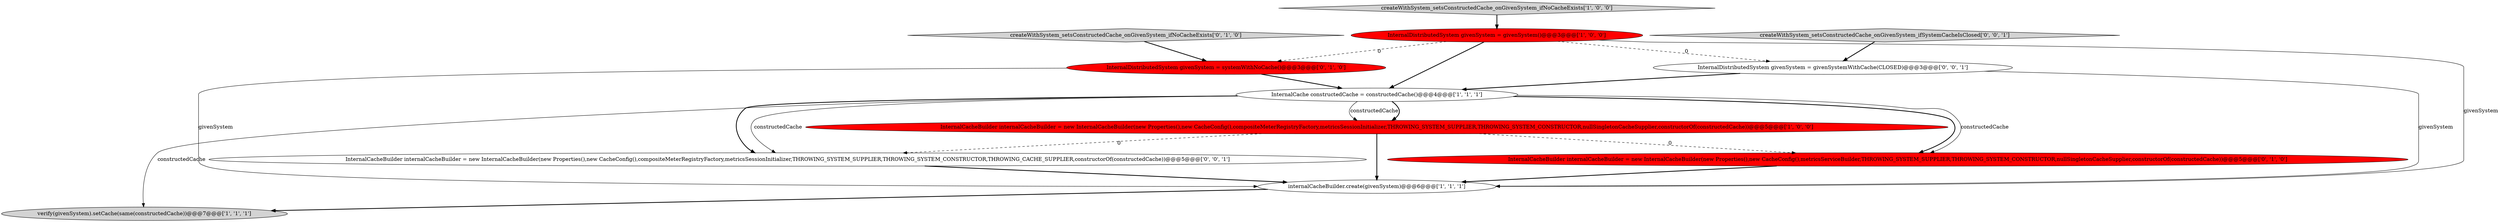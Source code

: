 digraph {
0 [style = filled, label = "verify(givenSystem).setCache(same(constructedCache))@@@7@@@['1', '1', '1']", fillcolor = lightgray, shape = ellipse image = "AAA0AAABBB1BBB"];
1 [style = filled, label = "createWithSystem_setsConstructedCache_onGivenSystem_ifNoCacheExists['1', '0', '0']", fillcolor = lightgray, shape = diamond image = "AAA0AAABBB1BBB"];
8 [style = filled, label = "InternalDistributedSystem givenSystem = systemWithNoCache()@@@3@@@['0', '1', '0']", fillcolor = red, shape = ellipse image = "AAA1AAABBB2BBB"];
9 [style = filled, label = "InternalCacheBuilder internalCacheBuilder = new InternalCacheBuilder(new Properties(),new CacheConfig(),compositeMeterRegistryFactory,metricsSessionInitializer,THROWING_SYSTEM_SUPPLIER,THROWING_SYSTEM_CONSTRUCTOR,THROWING_CACHE_SUPPLIER,constructorOf(constructedCache))@@@5@@@['0', '0', '1']", fillcolor = white, shape = ellipse image = "AAA0AAABBB3BBB"];
4 [style = filled, label = "InternalCache constructedCache = constructedCache()@@@4@@@['1', '1', '1']", fillcolor = white, shape = ellipse image = "AAA0AAABBB1BBB"];
10 [style = filled, label = "createWithSystem_setsConstructedCache_onGivenSystem_ifSystemCacheIsClosed['0', '0', '1']", fillcolor = lightgray, shape = diamond image = "AAA0AAABBB3BBB"];
3 [style = filled, label = "InternalDistributedSystem givenSystem = givenSystem()@@@3@@@['1', '0', '0']", fillcolor = red, shape = ellipse image = "AAA1AAABBB1BBB"];
7 [style = filled, label = "createWithSystem_setsConstructedCache_onGivenSystem_ifNoCacheExists['0', '1', '0']", fillcolor = lightgray, shape = diamond image = "AAA0AAABBB2BBB"];
6 [style = filled, label = "InternalCacheBuilder internalCacheBuilder = new InternalCacheBuilder(new Properties(),new CacheConfig(),metricsServiceBuilder,THROWING_SYSTEM_SUPPLIER,THROWING_SYSTEM_CONSTRUCTOR,nullSingletonCacheSupplier,constructorOf(constructedCache))@@@5@@@['0', '1', '0']", fillcolor = red, shape = ellipse image = "AAA1AAABBB2BBB"];
11 [style = filled, label = "InternalDistributedSystem givenSystem = givenSystemWithCache(CLOSED)@@@3@@@['0', '0', '1']", fillcolor = white, shape = ellipse image = "AAA0AAABBB3BBB"];
5 [style = filled, label = "internalCacheBuilder.create(givenSystem)@@@6@@@['1', '1', '1']", fillcolor = white, shape = ellipse image = "AAA0AAABBB1BBB"];
2 [style = filled, label = "InternalCacheBuilder internalCacheBuilder = new InternalCacheBuilder(new Properties(),new CacheConfig(),compositeMeterRegistryFactory,metricsSessionInitializer,THROWING_SYSTEM_SUPPLIER,THROWING_SYSTEM_CONSTRUCTOR,nullSingletonCacheSupplier,constructorOf(constructedCache))@@@5@@@['1', '0', '0']", fillcolor = red, shape = ellipse image = "AAA1AAABBB1BBB"];
4->9 [style = bold, label=""];
4->2 [style = solid, label="constructedCache"];
8->5 [style = solid, label="givenSystem"];
3->5 [style = solid, label="givenSystem"];
4->6 [style = bold, label=""];
11->4 [style = bold, label=""];
1->3 [style = bold, label=""];
4->2 [style = bold, label=""];
7->8 [style = bold, label=""];
3->4 [style = bold, label=""];
6->5 [style = bold, label=""];
11->5 [style = solid, label="givenSystem"];
5->0 [style = bold, label=""];
2->9 [style = dashed, label="0"];
2->6 [style = dashed, label="0"];
9->5 [style = bold, label=""];
3->8 [style = dashed, label="0"];
4->0 [style = solid, label="constructedCache"];
4->9 [style = solid, label="constructedCache"];
8->4 [style = bold, label=""];
4->6 [style = solid, label="constructedCache"];
3->11 [style = dashed, label="0"];
2->5 [style = bold, label=""];
10->11 [style = bold, label=""];
}
